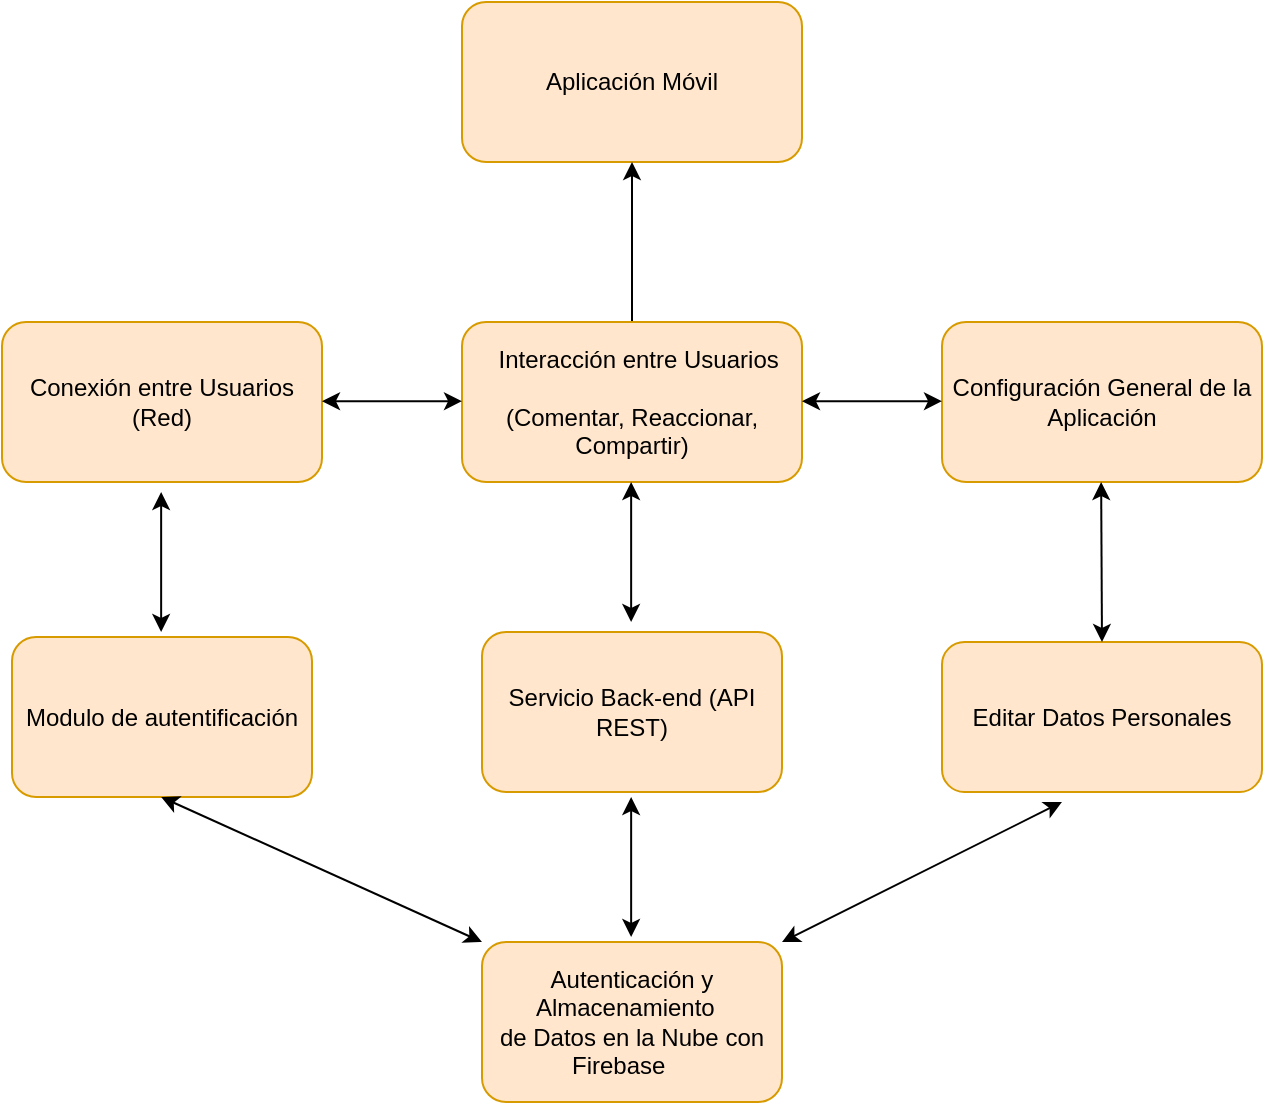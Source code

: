 <mxfile version="24.3.1" type="github">
  <diagram id="prtHgNgQTEPvFCAcTncT" name="Page-1">
    <mxGraphModel dx="913" dy="484" grid="1" gridSize="10" guides="1" tooltips="1" connect="1" arrows="1" fold="1" page="1" pageScale="1" pageWidth="827" pageHeight="1169" math="0" shadow="0">
      <root>
        <mxCell id="0" />
        <mxCell id="1" parent="0" />
        <mxCell id="-Pa7bvLyUMeAxORcMPcf-1" value="Aplicación Móvil" style="rounded=1;whiteSpace=wrap;html=1;fillColor=#ffe6cc;strokeColor=#d79b00;" vertex="1" parent="1">
          <mxGeometry x="350" y="240" width="170" height="80" as="geometry" />
        </mxCell>
        <mxCell id="-Pa7bvLyUMeAxORcMPcf-2" value="Modulo de autentificación" style="rounded=1;whiteSpace=wrap;html=1;fillColor=#ffe6cc;strokeColor=#d79b00;imageHeight=24;" vertex="1" parent="1">
          <mxGeometry x="125" y="557.5" width="150" height="80" as="geometry" />
        </mxCell>
        <mxCell id="-Pa7bvLyUMeAxORcMPcf-3" value="Servicio Back-end (API REST)" style="rounded=1;whiteSpace=wrap;html=1;fillColor=#ffe6cc;strokeColor=#d79b00;" vertex="1" parent="1">
          <mxGeometry x="360" y="555" width="150" height="80" as="geometry" />
        </mxCell>
        <mxCell id="-Pa7bvLyUMeAxORcMPcf-4" value="&lt;div&gt;Autenticación y Almacenamiento&amp;nbsp;&amp;nbsp;&lt;/div&gt;&lt;div&gt;de Datos en la Nube con Firebase&amp;nbsp; &amp;nbsp;&amp;nbsp;&lt;/div&gt;" style="rounded=1;whiteSpace=wrap;html=1;fillColor=#ffe6cc;strokeColor=#d79b00;" vertex="1" parent="1">
          <mxGeometry x="360" y="710" width="150" height="80" as="geometry" />
        </mxCell>
        <mxCell id="-Pa7bvLyUMeAxORcMPcf-5" value="Conexión entre Usuarios (Red)" style="rounded=1;whiteSpace=wrap;html=1;fillColor=#ffe6cc;strokeColor=#d79b00;" vertex="1" parent="1">
          <mxGeometry x="120" y="400" width="160" height="80" as="geometry" />
        </mxCell>
        <mxCell id="-Pa7bvLyUMeAxORcMPcf-13" value="" style="edgeStyle=orthogonalEdgeStyle;rounded=0;orthogonalLoop=1;jettySize=auto;html=1;" edge="1" parent="1" source="-Pa7bvLyUMeAxORcMPcf-6" target="-Pa7bvLyUMeAxORcMPcf-1">
          <mxGeometry relative="1" as="geometry" />
        </mxCell>
        <mxCell id="-Pa7bvLyUMeAxORcMPcf-6" value="&lt;div style=&quot;&quot;&gt;&amp;nbsp; &amp;nbsp; &amp;nbsp;Interacción entre Usuarios&amp;nbsp; &amp;nbsp; &amp;nbsp; &amp;nbsp; &amp;nbsp; &amp;nbsp;&lt;/div&gt;&lt;div style=&quot;&quot;&gt;(Comentar, Reaccionar, Compartir)&lt;/div&gt;" style="rounded=1;whiteSpace=wrap;html=1;align=center;fillColor=#ffe6cc;strokeColor=#d79b00;" vertex="1" parent="1">
          <mxGeometry x="350" y="400" width="170" height="80" as="geometry" />
        </mxCell>
        <mxCell id="-Pa7bvLyUMeAxORcMPcf-7" value="Editar Datos Personales" style="rounded=1;whiteSpace=wrap;html=1;fillColor=#ffe6cc;strokeColor=#d79b00;" vertex="1" parent="1">
          <mxGeometry x="590" y="560" width="160" height="75" as="geometry" />
        </mxCell>
        <mxCell id="-Pa7bvLyUMeAxORcMPcf-8" value="Configuración General de la Aplicación" style="rounded=1;whiteSpace=wrap;html=1;fillColor=#ffe6cc;strokeColor=#d79b00;" vertex="1" parent="1">
          <mxGeometry x="590" y="400" width="160" height="80" as="geometry" />
        </mxCell>
        <mxCell id="-Pa7bvLyUMeAxORcMPcf-9" value="" style="endArrow=classic;startArrow=classic;html=1;rounded=0;" edge="1" parent="1">
          <mxGeometry width="50" height="50" relative="1" as="geometry">
            <mxPoint x="434.57" y="550" as="sourcePoint" />
            <mxPoint x="434.57" y="480" as="targetPoint" />
          </mxGeometry>
        </mxCell>
        <mxCell id="-Pa7bvLyUMeAxORcMPcf-10" value="" style="endArrow=classic;startArrow=classic;html=1;rounded=0;" edge="1" parent="1">
          <mxGeometry width="50" height="50" relative="1" as="geometry">
            <mxPoint x="280" y="439.57" as="sourcePoint" />
            <mxPoint x="350" y="439.57" as="targetPoint" />
          </mxGeometry>
        </mxCell>
        <mxCell id="-Pa7bvLyUMeAxORcMPcf-11" value="" style="endArrow=classic;startArrow=classic;html=1;rounded=0;" edge="1" parent="1">
          <mxGeometry width="50" height="50" relative="1" as="geometry">
            <mxPoint x="520" y="439.57" as="sourcePoint" />
            <mxPoint x="590" y="439.57" as="targetPoint" />
          </mxGeometry>
        </mxCell>
        <mxCell id="-Pa7bvLyUMeAxORcMPcf-15" value="" style="endArrow=classic;startArrow=classic;html=1;rounded=0;exitX=0.5;exitY=0;exitDx=0;exitDy=0;" edge="1" parent="1" source="-Pa7bvLyUMeAxORcMPcf-7">
          <mxGeometry width="50" height="50" relative="1" as="geometry">
            <mxPoint x="669.57" y="550" as="sourcePoint" />
            <mxPoint x="669.57" y="480" as="targetPoint" />
          </mxGeometry>
        </mxCell>
        <mxCell id="-Pa7bvLyUMeAxORcMPcf-16" value="" style="endArrow=classic;startArrow=classic;html=1;rounded=0;entryX=0;entryY=0;entryDx=0;entryDy=0;" edge="1" parent="1" target="-Pa7bvLyUMeAxORcMPcf-4">
          <mxGeometry width="50" height="50" relative="1" as="geometry">
            <mxPoint x="199.57" y="637.5" as="sourcePoint" />
            <mxPoint x="199.57" y="707.5" as="targetPoint" />
          </mxGeometry>
        </mxCell>
        <mxCell id="-Pa7bvLyUMeAxORcMPcf-17" value="" style="endArrow=classic;startArrow=classic;html=1;rounded=0;" edge="1" parent="1">
          <mxGeometry width="50" height="50" relative="1" as="geometry">
            <mxPoint x="434.57" y="707.5" as="sourcePoint" />
            <mxPoint x="434.57" y="637.5" as="targetPoint" />
          </mxGeometry>
        </mxCell>
        <mxCell id="-Pa7bvLyUMeAxORcMPcf-18" value="" style="endArrow=classic;startArrow=classic;html=1;rounded=0;" edge="1" parent="1">
          <mxGeometry width="50" height="50" relative="1" as="geometry">
            <mxPoint x="510" y="710" as="sourcePoint" />
            <mxPoint x="650" y="640" as="targetPoint" />
          </mxGeometry>
        </mxCell>
        <mxCell id="-Pa7bvLyUMeAxORcMPcf-19" value="" style="endArrow=classic;startArrow=classic;html=1;rounded=0;" edge="1" parent="1">
          <mxGeometry width="50" height="50" relative="1" as="geometry">
            <mxPoint x="199.57" y="555" as="sourcePoint" />
            <mxPoint x="199.57" y="485" as="targetPoint" />
          </mxGeometry>
        </mxCell>
      </root>
    </mxGraphModel>
  </diagram>
</mxfile>
